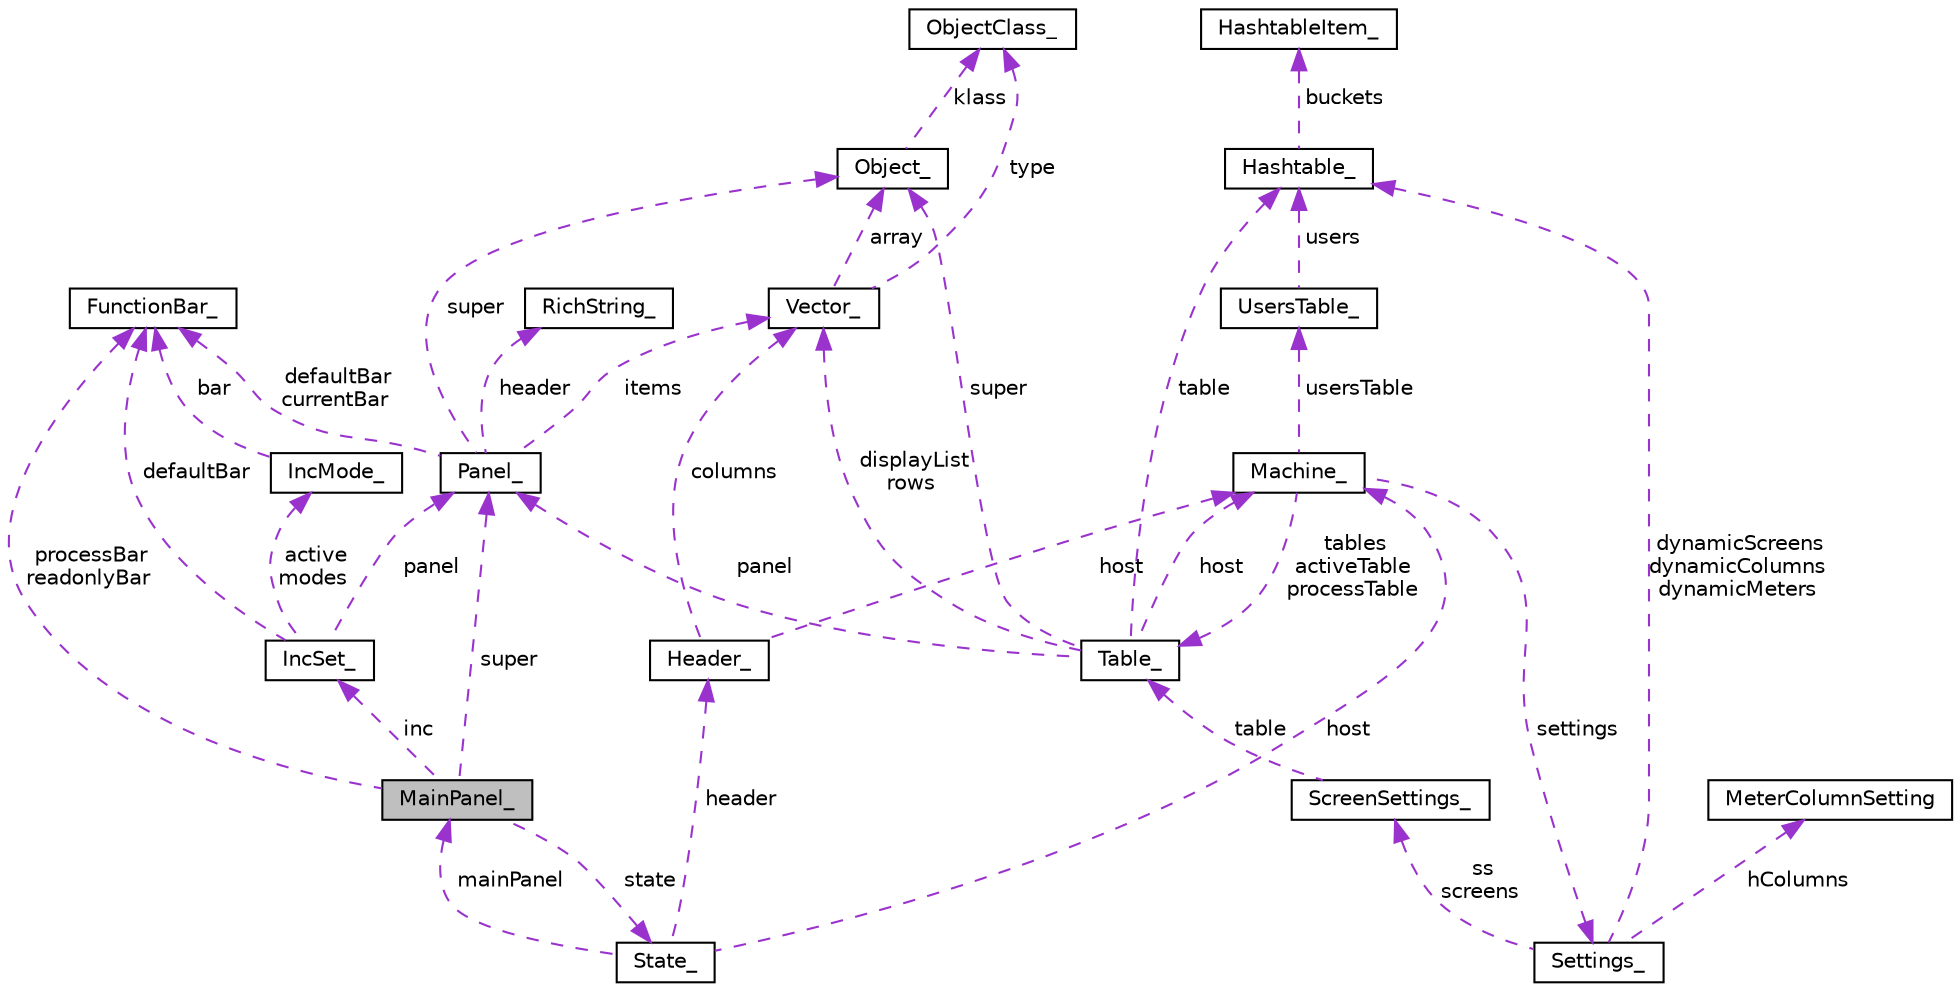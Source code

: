 digraph "MainPanel_"
{
  edge [fontname="Helvetica",fontsize="10",labelfontname="Helvetica",labelfontsize="10"];
  node [fontname="Helvetica",fontsize="10",shape=record];
  Node1 [label="MainPanel_",height=0.2,width=0.4,color="black", fillcolor="grey75", style="filled", fontcolor="black"];
  Node2 -> Node1 [dir="back",color="darkorchid3",fontsize="10",style="dashed",label=" processBar\nreadonlyBar" ,fontname="Helvetica"];
  Node2 [label="FunctionBar_",height=0.2,width=0.4,color="black", fillcolor="white", style="filled",URL="$structFunctionBar__.html"];
  Node3 -> Node1 [dir="back",color="darkorchid3",fontsize="10",style="dashed",label=" inc" ,fontname="Helvetica"];
  Node3 [label="IncSet_",height=0.2,width=0.4,color="black", fillcolor="white", style="filled",URL="$structIncSet__.html"];
  Node2 -> Node3 [dir="back",color="darkorchid3",fontsize="10",style="dashed",label=" defaultBar" ,fontname="Helvetica"];
  Node4 -> Node3 [dir="back",color="darkorchid3",fontsize="10",style="dashed",label=" panel" ,fontname="Helvetica"];
  Node4 [label="Panel_",height=0.2,width=0.4,color="black", fillcolor="white", style="filled",URL="$structPanel__.html"];
  Node5 -> Node4 [dir="back",color="darkorchid3",fontsize="10",style="dashed",label=" items" ,fontname="Helvetica"];
  Node5 [label="Vector_",height=0.2,width=0.4,color="black", fillcolor="white", style="filled",URL="$structVector__.html"];
  Node6 -> Node5 [dir="back",color="darkorchid3",fontsize="10",style="dashed",label=" type" ,fontname="Helvetica"];
  Node6 [label="ObjectClass_",height=0.2,width=0.4,color="black", fillcolor="white", style="filled",URL="$structObjectClass__.html"];
  Node7 -> Node5 [dir="back",color="darkorchid3",fontsize="10",style="dashed",label=" array" ,fontname="Helvetica"];
  Node7 [label="Object_",height=0.2,width=0.4,color="black", fillcolor="white", style="filled",URL="$structObject__.html"];
  Node6 -> Node7 [dir="back",color="darkorchid3",fontsize="10",style="dashed",label=" klass" ,fontname="Helvetica"];
  Node8 -> Node4 [dir="back",color="darkorchid3",fontsize="10",style="dashed",label=" header" ,fontname="Helvetica"];
  Node8 [label="RichString_",height=0.2,width=0.4,color="black", fillcolor="white", style="filled",URL="$structRichString__.html"];
  Node2 -> Node4 [dir="back",color="darkorchid3",fontsize="10",style="dashed",label=" defaultBar\ncurrentBar" ,fontname="Helvetica"];
  Node7 -> Node4 [dir="back",color="darkorchid3",fontsize="10",style="dashed",label=" super" ,fontname="Helvetica"];
  Node9 -> Node3 [dir="back",color="darkorchid3",fontsize="10",style="dashed",label=" active\nmodes" ,fontname="Helvetica"];
  Node9 [label="IncMode_",height=0.2,width=0.4,color="black", fillcolor="white", style="filled",URL="$structIncMode__.html"];
  Node2 -> Node9 [dir="back",color="darkorchid3",fontsize="10",style="dashed",label=" bar" ,fontname="Helvetica"];
  Node10 -> Node1 [dir="back",color="darkorchid3",fontsize="10",style="dashed",label=" state" ,fontname="Helvetica"];
  Node10 [label="State_",height=0.2,width=0.4,color="black", fillcolor="white", style="filled",URL="$structState__.html"];
  Node11 -> Node10 [dir="back",color="darkorchid3",fontsize="10",style="dashed",label=" host" ,fontname="Helvetica"];
  Node11 [label="Machine_",height=0.2,width=0.4,color="black", fillcolor="white", style="filled",URL="$structMachine__.html"];
  Node12 -> Node11 [dir="back",color="darkorchid3",fontsize="10",style="dashed",label=" tables\nactiveTable\nprocessTable" ,fontname="Helvetica"];
  Node12 [label="Table_",height=0.2,width=0.4,color="black", fillcolor="white", style="filled",URL="$structTable__.html"];
  Node5 -> Node12 [dir="back",color="darkorchid3",fontsize="10",style="dashed",label=" displayList\nrows" ,fontname="Helvetica"];
  Node11 -> Node12 [dir="back",color="darkorchid3",fontsize="10",style="dashed",label=" host" ,fontname="Helvetica"];
  Node13 -> Node12 [dir="back",color="darkorchid3",fontsize="10",style="dashed",label=" table" ,fontname="Helvetica"];
  Node13 [label="Hashtable_",height=0.2,width=0.4,color="black", fillcolor="white", style="filled",URL="$structHashtable__.html"];
  Node14 -> Node13 [dir="back",color="darkorchid3",fontsize="10",style="dashed",label=" buckets" ,fontname="Helvetica"];
  Node14 [label="HashtableItem_",height=0.2,width=0.4,color="black", fillcolor="white", style="filled",URL="$structHashtableItem__.html"];
  Node4 -> Node12 [dir="back",color="darkorchid3",fontsize="10",style="dashed",label=" panel" ,fontname="Helvetica"];
  Node7 -> Node12 [dir="back",color="darkorchid3",fontsize="10",style="dashed",label=" super" ,fontname="Helvetica"];
  Node15 -> Node11 [dir="back",color="darkorchid3",fontsize="10",style="dashed",label=" settings" ,fontname="Helvetica"];
  Node15 [label="Settings_",height=0.2,width=0.4,color="black", fillcolor="white", style="filled",URL="$structSettings__.html"];
  Node16 -> Node15 [dir="back",color="darkorchid3",fontsize="10",style="dashed",label=" ss\nscreens" ,fontname="Helvetica"];
  Node16 [label="ScreenSettings_",height=0.2,width=0.4,color="black", fillcolor="white", style="filled",URL="$structScreenSettings__.html"];
  Node12 -> Node16 [dir="back",color="darkorchid3",fontsize="10",style="dashed",label=" table" ,fontname="Helvetica"];
  Node13 -> Node15 [dir="back",color="darkorchid3",fontsize="10",style="dashed",label=" dynamicScreens\ndynamicColumns\ndynamicMeters" ,fontname="Helvetica"];
  Node17 -> Node15 [dir="back",color="darkorchid3",fontsize="10",style="dashed",label=" hColumns" ,fontname="Helvetica"];
  Node17 [label="MeterColumnSetting",height=0.2,width=0.4,color="black", fillcolor="white", style="filled",URL="$structMeterColumnSetting.html"];
  Node18 -> Node11 [dir="back",color="darkorchid3",fontsize="10",style="dashed",label=" usersTable" ,fontname="Helvetica"];
  Node18 [label="UsersTable_",height=0.2,width=0.4,color="black", fillcolor="white", style="filled",URL="$structUsersTable__.html"];
  Node13 -> Node18 [dir="back",color="darkorchid3",fontsize="10",style="dashed",label=" users" ,fontname="Helvetica"];
  Node19 -> Node10 [dir="back",color="darkorchid3",fontsize="10",style="dashed",label=" header" ,fontname="Helvetica"];
  Node19 [label="Header_",height=0.2,width=0.4,color="black", fillcolor="white", style="filled",URL="$structHeader__.html"];
  Node5 -> Node19 [dir="back",color="darkorchid3",fontsize="10",style="dashed",label=" columns" ,fontname="Helvetica"];
  Node11 -> Node19 [dir="back",color="darkorchid3",fontsize="10",style="dashed",label=" host" ,fontname="Helvetica"];
  Node1 -> Node10 [dir="back",color="darkorchid3",fontsize="10",style="dashed",label=" mainPanel" ,fontname="Helvetica"];
  Node4 -> Node1 [dir="back",color="darkorchid3",fontsize="10",style="dashed",label=" super" ,fontname="Helvetica"];
}
